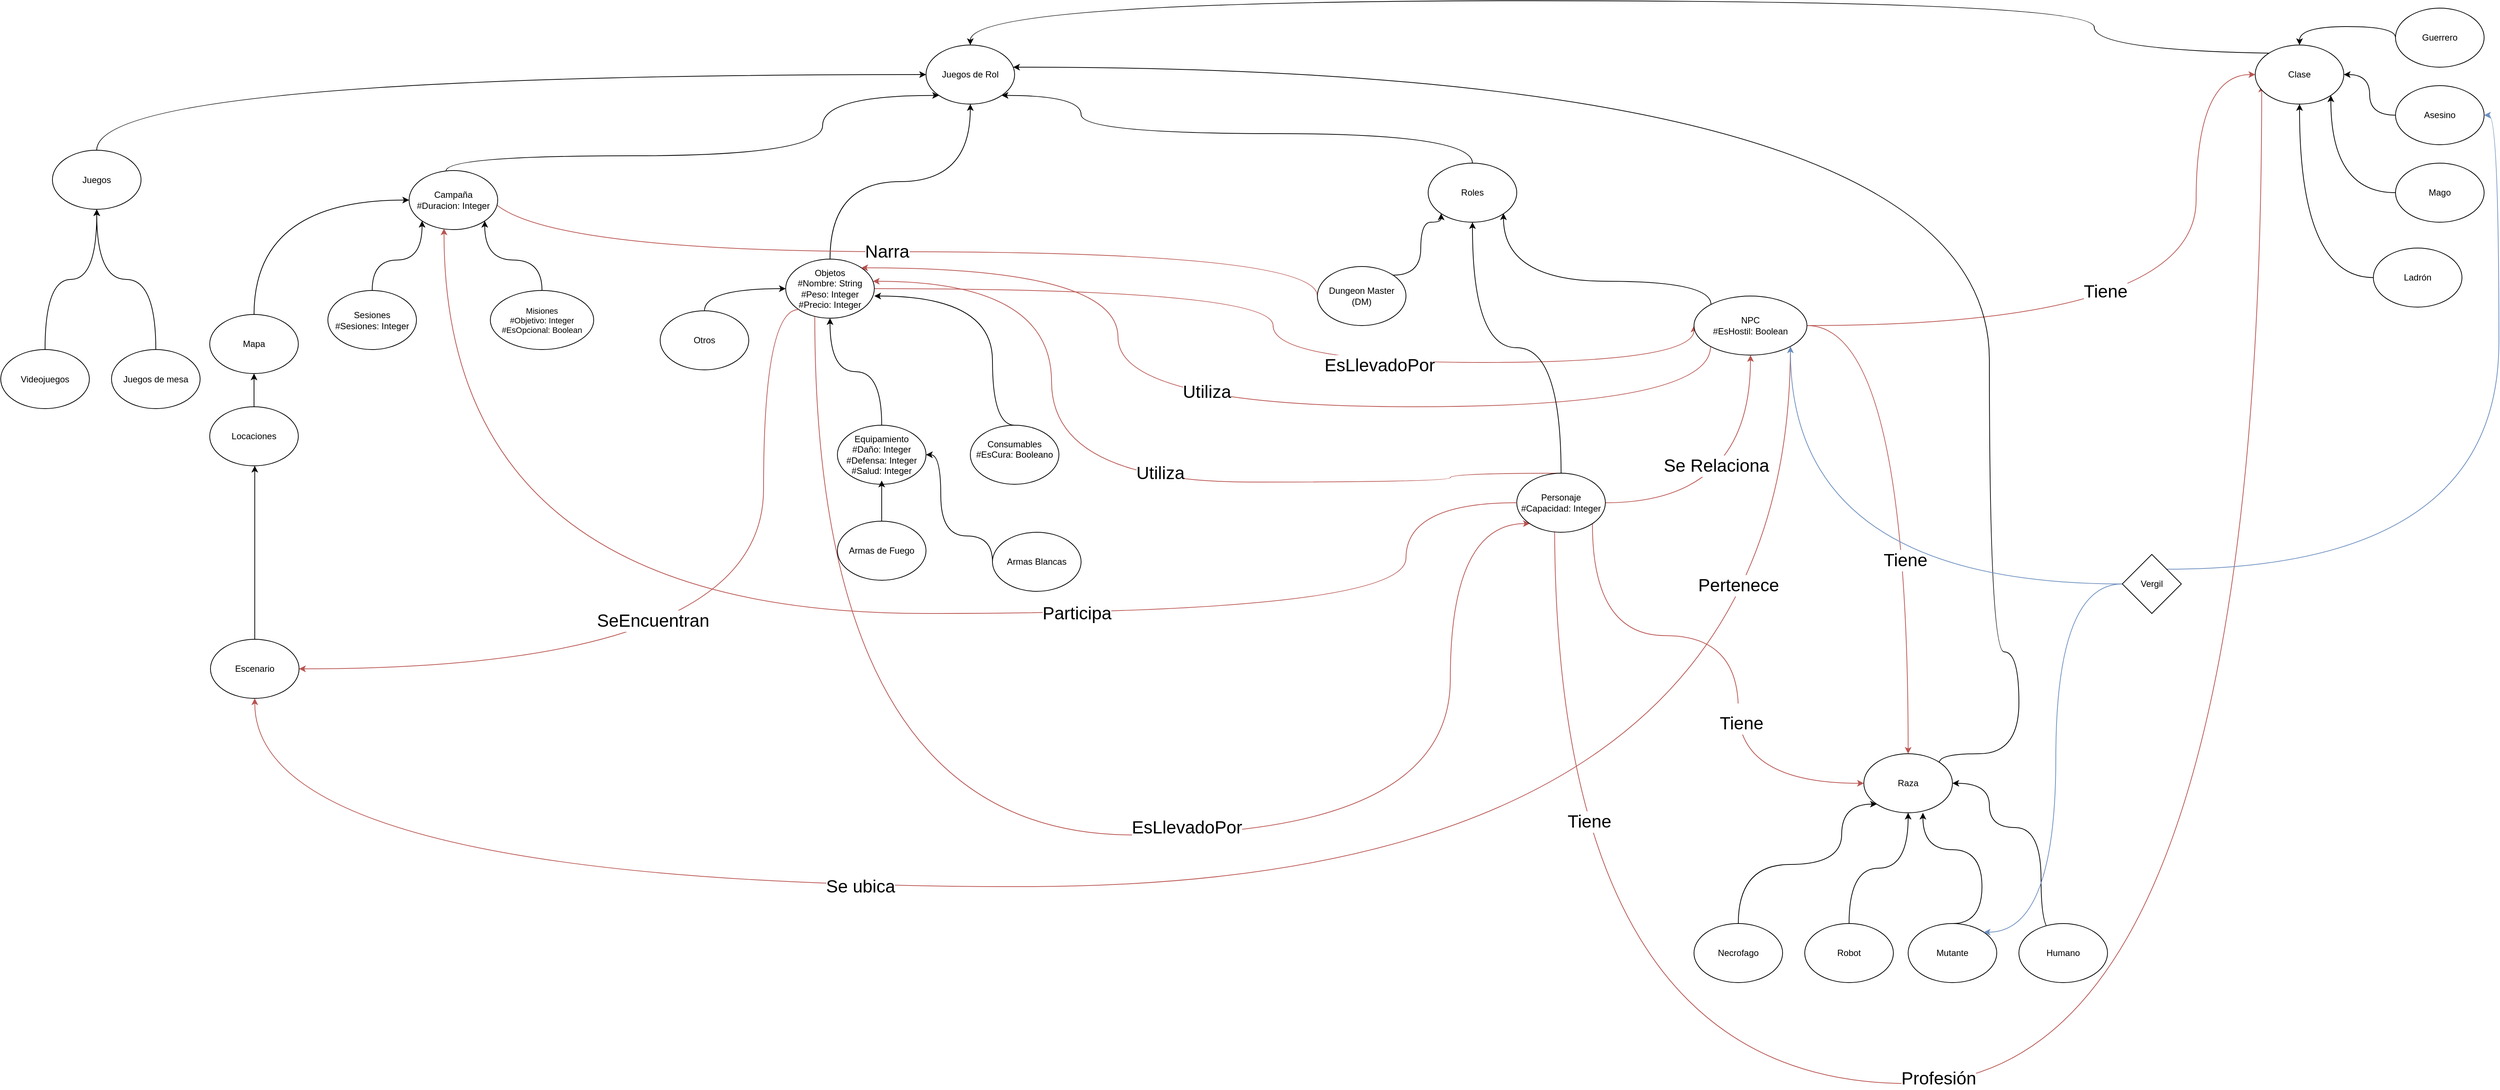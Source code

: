 <mxfile version="14.6.13" type="github">
  <diagram id="ILm2hmo1M7NyO-sgsOFn" name="Page-1">
    <mxGraphModel dx="2110" dy="2756" grid="1" gridSize="10" guides="1" tooltips="1" connect="1" arrows="1" fold="1" page="1" pageScale="1" pageWidth="827" pageHeight="1169" math="0" shadow="0">
      <root>
        <mxCell id="0" />
        <mxCell id="1" parent="0" />
        <mxCell id="UJQYvrC97F9tNQ-9GaD7-1" value="&lt;div&gt;Juegos de Rol&lt;/div&gt;" style="ellipse;whiteSpace=wrap;html=1;" parent="1" vertex="1">
          <mxGeometry x="570" y="-40" width="120" height="80" as="geometry" />
        </mxCell>
        <mxCell id="UJQYvrC97F9tNQ-9GaD7-4" style="edgeStyle=orthogonalEdgeStyle;rounded=0;orthogonalLoop=1;jettySize=auto;html=1;exitX=0.5;exitY=0;exitDx=0;exitDy=0;curved=1;entryX=0;entryY=0.5;entryDx=0;entryDy=0;" parent="1" source="UJQYvrC97F9tNQ-9GaD7-3" target="UJQYvrC97F9tNQ-9GaD7-1" edge="1">
          <mxGeometry relative="1" as="geometry">
            <mxPoint x="30" y="40" as="targetPoint" />
          </mxGeometry>
        </mxCell>
        <mxCell id="UJQYvrC97F9tNQ-9GaD7-3" value="&lt;div&gt;Juegos&lt;/div&gt;" style="ellipse;whiteSpace=wrap;html=1;" parent="1" vertex="1">
          <mxGeometry x="-613" y="102.5" width="120" height="80" as="geometry" />
        </mxCell>
        <mxCell id="SzwKnhuyhr9RkpYv_53w-12" style="edgeStyle=orthogonalEdgeStyle;curved=1;rounded=0;orthogonalLoop=1;jettySize=auto;html=1;" parent="1" source="UJQYvrC97F9tNQ-9GaD7-6" target="UJQYvrC97F9tNQ-9GaD7-3" edge="1">
          <mxGeometry relative="1" as="geometry" />
        </mxCell>
        <mxCell id="UJQYvrC97F9tNQ-9GaD7-6" value="&lt;div&gt;Juegos de mesa&lt;br&gt;&lt;/div&gt;" style="ellipse;whiteSpace=wrap;html=1;" parent="1" vertex="1">
          <mxGeometry x="-533" y="372.5" width="120" height="80" as="geometry" />
        </mxCell>
        <mxCell id="SzwKnhuyhr9RkpYv_53w-13" style="edgeStyle=orthogonalEdgeStyle;curved=1;rounded=0;orthogonalLoop=1;jettySize=auto;html=1;entryX=0.5;entryY=1;entryDx=0;entryDy=0;" parent="1" source="UJQYvrC97F9tNQ-9GaD7-7" target="UJQYvrC97F9tNQ-9GaD7-3" edge="1">
          <mxGeometry relative="1" as="geometry" />
        </mxCell>
        <mxCell id="UJQYvrC97F9tNQ-9GaD7-7" value="Videojuegos" style="ellipse;whiteSpace=wrap;html=1;" parent="1" vertex="1">
          <mxGeometry x="-683" y="372.5" width="120" height="80" as="geometry" />
        </mxCell>
        <mxCell id="UJQYvrC97F9tNQ-9GaD7-27" style="edgeStyle=orthogonalEdgeStyle;rounded=0;orthogonalLoop=1;jettySize=auto;html=1;exitX=0.5;exitY=0;exitDx=0;exitDy=0;curved=1;entryX=1;entryY=1;entryDx=0;entryDy=0;" parent="1" source="UJQYvrC97F9tNQ-9GaD7-10" target="UJQYvrC97F9tNQ-9GaD7-1" edge="1">
          <mxGeometry relative="1" as="geometry">
            <Array as="points">
              <mxPoint x="1310" y="80" />
              <mxPoint x="780" y="80" />
              <mxPoint x="780" y="28" />
            </Array>
            <mxPoint x="1400" y="230" as="sourcePoint" />
            <mxPoint x="730" y="80" as="targetPoint" />
          </mxGeometry>
        </mxCell>
        <mxCell id="UJQYvrC97F9tNQ-9GaD7-10" value="Roles" style="ellipse;whiteSpace=wrap;html=1;" parent="1" vertex="1">
          <mxGeometry x="1250" y="120" width="120" height="80" as="geometry" />
        </mxCell>
        <mxCell id="UJQYvrC97F9tNQ-9GaD7-25" style="edgeStyle=orthogonalEdgeStyle;rounded=0;orthogonalLoop=1;jettySize=auto;html=1;exitX=0.5;exitY=0;exitDx=0;exitDy=0;curved=1;entryX=0.5;entryY=1;entryDx=0;entryDy=0;" parent="1" source="UJQYvrC97F9tNQ-9GaD7-11" target="UJQYvrC97F9tNQ-9GaD7-1" edge="1">
          <mxGeometry relative="1" as="geometry">
            <mxPoint x="900" y="180" as="targetPoint" />
            <Array as="points">
              <mxPoint x="440" y="145" />
              <mxPoint x="630" y="145" />
            </Array>
          </mxGeometry>
        </mxCell>
        <mxCell id="UJQYvrC97F9tNQ-9GaD7-48" value="&lt;font style=&quot;font-size: 24px&quot;&gt;EsLlevadoPor&lt;/font&gt;" style="edgeStyle=orthogonalEdgeStyle;rounded=0;orthogonalLoop=1;jettySize=auto;html=1;fillColor=#f8cecc;strokeColor=#b85450;exitX=0.328;exitY=0.958;exitDx=0;exitDy=0;exitPerimeter=0;curved=1;entryX=0;entryY=1;entryDx=0;entryDy=0;" parent="1" source="UJQYvrC97F9tNQ-9GaD7-11" target="UJQYvrC97F9tNQ-9GaD7-15" edge="1">
          <mxGeometry x="0.153" y="10" relative="1" as="geometry">
            <Array as="points">
              <mxPoint x="419" y="1030" />
              <mxPoint x="1280" y="1030" />
              <mxPoint x="1280" y="608" />
            </Array>
            <mxPoint x="420" y="390" as="sourcePoint" />
            <mxPoint as="offset" />
          </mxGeometry>
        </mxCell>
        <mxCell id="CvNJtpGoJNGtSQXnyby4-31" style="edgeStyle=orthogonalEdgeStyle;curved=1;rounded=0;orthogonalLoop=1;jettySize=auto;html=1;fontSize=24;entryX=0;entryY=0.5;entryDx=0;entryDy=0;fillColor=#f8cecc;strokeColor=#b85450;" edge="1" parent="1" source="UJQYvrC97F9tNQ-9GaD7-11" target="UJQYvrC97F9tNQ-9GaD7-14">
          <mxGeometry relative="1" as="geometry">
            <mxPoint x="1190.0" y="430" as="targetPoint" />
            <Array as="points">
              <mxPoint x="1040" y="290" />
              <mxPoint x="1040" y="390" />
              <mxPoint x="1610" y="390" />
            </Array>
          </mxGeometry>
        </mxCell>
        <mxCell id="CvNJtpGoJNGtSQXnyby4-32" value="EsLlevadoPor" style="edgeLabel;html=1;align=center;verticalAlign=middle;resizable=0;points=[];fontSize=24;" vertex="1" connectable="0" parent="CvNJtpGoJNGtSQXnyby4-31">
          <mxGeometry x="0.245" y="-4" relative="1" as="geometry">
            <mxPoint x="-1" as="offset" />
          </mxGeometry>
        </mxCell>
        <mxCell id="UJQYvrC97F9tNQ-9GaD7-11" value="&lt;div&gt;Objetos&lt;/div&gt;&lt;div&gt;#Nombre: String&lt;br&gt;#Peso: Integer&lt;br&gt;&lt;/div&gt;&lt;div&gt;#Precio: Integer&lt;br&gt;&lt;/div&gt;" style="ellipse;whiteSpace=wrap;html=1;" parent="1" vertex="1">
          <mxGeometry x="380" y="250" width="120" height="80" as="geometry" />
        </mxCell>
        <mxCell id="UJQYvrC97F9tNQ-9GaD7-44" value="&lt;font style=&quot;font-size: 24px&quot;&gt;Narra&lt;/font&gt;" style="edgeStyle=orthogonalEdgeStyle;rounded=0;orthogonalLoop=1;jettySize=auto;html=1;fillColor=#f8cecc;strokeColor=#b85450;entryX=1;entryY=0;entryDx=0;entryDy=0;exitX=0;exitY=0.5;exitDx=0;exitDy=0;curved=1;" parent="1" source="UJQYvrC97F9tNQ-9GaD7-13" target="UJQYvrC97F9tNQ-9GaD7-28" edge="1">
          <mxGeometry relative="1" as="geometry">
            <mxPoint x="1314" y="730" as="targetPoint" />
            <Array as="points">
              <mxPoint x="1100" y="240" />
              <mxPoint x="-28" y="240" />
            </Array>
          </mxGeometry>
        </mxCell>
        <mxCell id="SzwKnhuyhr9RkpYv_53w-10" style="edgeStyle=orthogonalEdgeStyle;curved=1;rounded=0;orthogonalLoop=1;jettySize=auto;html=1;exitX=1;exitY=0;exitDx=0;exitDy=0;entryX=0;entryY=1;entryDx=0;entryDy=0;" parent="1" source="UJQYvrC97F9tNQ-9GaD7-13" target="UJQYvrC97F9tNQ-9GaD7-10" edge="1">
          <mxGeometry relative="1" as="geometry">
            <mxPoint x="1358" y="178" as="targetPoint" />
            <Array as="points">
              <mxPoint x="1240" y="272" />
              <mxPoint x="1240" y="200" />
              <mxPoint x="1268" y="200" />
            </Array>
          </mxGeometry>
        </mxCell>
        <mxCell id="UJQYvrC97F9tNQ-9GaD7-13" value="Dungeon Master&lt;div&gt;(DM)&lt;br&gt;&lt;/div&gt;" style="ellipse;whiteSpace=wrap;html=1;" parent="1" vertex="1">
          <mxGeometry x="1100" y="260" width="120" height="80" as="geometry" />
        </mxCell>
        <mxCell id="SzwKnhuyhr9RkpYv_53w-15" style="edgeStyle=orthogonalEdgeStyle;curved=1;rounded=0;orthogonalLoop=1;jettySize=auto;html=1;" parent="1" source="UJQYvrC97F9tNQ-9GaD7-14" edge="1">
          <mxGeometry relative="1" as="geometry">
            <Array as="points">
              <mxPoint x="1633" y="280" />
              <mxPoint x="1352" y="280" />
            </Array>
            <mxPoint x="1500" y="300" as="sourcePoint" />
            <mxPoint x="1352" y="188" as="targetPoint" />
          </mxGeometry>
        </mxCell>
        <mxCell id="SzwKnhuyhr9RkpYv_53w-19" style="edgeStyle=orthogonalEdgeStyle;curved=1;rounded=0;orthogonalLoop=1;jettySize=auto;html=1;entryX=1;entryY=0;entryDx=0;entryDy=0;fillColor=#f8cecc;strokeColor=#b85450;exitX=0;exitY=1;exitDx=0;exitDy=0;" parent="1" source="UJQYvrC97F9tNQ-9GaD7-14" target="UJQYvrC97F9tNQ-9GaD7-11" edge="1">
          <mxGeometry relative="1" as="geometry">
            <Array as="points">
              <mxPoint x="1632" y="450" />
              <mxPoint x="830" y="450" />
              <mxPoint x="830" y="262" />
            </Array>
          </mxGeometry>
        </mxCell>
        <mxCell id="SzwKnhuyhr9RkpYv_53w-22" value="&lt;font style=&quot;font-size: 24px&quot;&gt;Utiliza&lt;/font&gt;" style="edgeLabel;html=1;align=center;verticalAlign=middle;resizable=0;points=[];" parent="SzwKnhuyhr9RkpYv_53w-19" vertex="1" connectable="0">
          <mxGeometry x="0.036" y="-14" relative="1" as="geometry">
            <mxPoint x="-29" y="-6" as="offset" />
          </mxGeometry>
        </mxCell>
        <mxCell id="SzwKnhuyhr9RkpYv_53w-25" style="edgeStyle=orthogonalEdgeStyle;curved=1;rounded=0;orthogonalLoop=1;jettySize=auto;html=1;entryX=0.5;entryY=1;entryDx=0;entryDy=0;fillColor=#f8cecc;strokeColor=#b85450;exitX=1;exitY=1;exitDx=0;exitDy=0;" parent="1" target="UJQYvrC97F9tNQ-9GaD7-41" edge="1" source="UJQYvrC97F9tNQ-9GaD7-14">
          <mxGeometry relative="1" as="geometry">
            <mxPoint x="250" y="500" as="targetPoint" />
            <mxPoint x="1763" y="340" as="sourcePoint" />
            <Array as="points">
              <mxPoint x="1740" y="1100" />
              <mxPoint x="-339" y="1100" />
            </Array>
          </mxGeometry>
        </mxCell>
        <mxCell id="SzwKnhuyhr9RkpYv_53w-27" value="&lt;div style=&quot;font-size: 24px&quot;&gt;&lt;font style=&quot;font-size: 24px&quot;&gt;Se ubica&lt;/font&gt;&lt;/div&gt;" style="edgeLabel;html=1;align=center;verticalAlign=middle;resizable=0;points=[];" parent="SzwKnhuyhr9RkpYv_53w-25" vertex="1" connectable="0">
          <mxGeometry x="0.2" y="-19" relative="1" as="geometry">
            <mxPoint x="-152" y="19" as="offset" />
          </mxGeometry>
        </mxCell>
        <mxCell id="6iOq0DySqWm2OIO27Hgv-19" style="edgeStyle=orthogonalEdgeStyle;curved=1;rounded=0;orthogonalLoop=1;jettySize=auto;html=1;entryX=0.5;entryY=0;entryDx=0;entryDy=0;fillColor=#f8cecc;strokeColor=#b85450;" parent="1" source="UJQYvrC97F9tNQ-9GaD7-14" target="UJQYvrC97F9tNQ-9GaD7-65" edge="1">
          <mxGeometry relative="1" as="geometry" />
        </mxCell>
        <mxCell id="6iOq0DySqWm2OIO27Hgv-20" style="edgeStyle=orthogonalEdgeStyle;curved=1;rounded=0;orthogonalLoop=1;jettySize=auto;html=1;fillColor=#f8cecc;strokeColor=#b85450;" parent="1" source="UJQYvrC97F9tNQ-9GaD7-14" target="UJQYvrC97F9tNQ-9GaD7-63" edge="1">
          <mxGeometry relative="1" as="geometry">
            <Array as="points">
              <mxPoint x="2290" y="340" />
              <mxPoint x="2290" />
            </Array>
          </mxGeometry>
        </mxCell>
        <mxCell id="UJQYvrC97F9tNQ-9GaD7-14" value="NPC&lt;div&gt;#EsHostil: Boolean&lt;br&gt;&lt;/div&gt;" style="ellipse;whiteSpace=wrap;html=1;" parent="1" vertex="1">
          <mxGeometry x="1610" y="300" width="153" height="80" as="geometry" />
        </mxCell>
        <mxCell id="UJQYvrC97F9tNQ-9GaD7-22" style="edgeStyle=orthogonalEdgeStyle;rounded=0;orthogonalLoop=1;jettySize=auto;html=1;curved=1;exitX=0.5;exitY=0;exitDx=0;exitDy=0;entryX=0.5;entryY=1;entryDx=0;entryDy=0;" parent="1" source="UJQYvrC97F9tNQ-9GaD7-15" target="UJQYvrC97F9tNQ-9GaD7-10" edge="1">
          <mxGeometry relative="1" as="geometry">
            <mxPoint x="1420" y="605" as="targetPoint" />
          </mxGeometry>
        </mxCell>
        <mxCell id="UJQYvrC97F9tNQ-9GaD7-43" value="&lt;font style=&quot;font-size: 24px&quot;&gt;Se Relaciona&lt;/font&gt;" style="edgeStyle=orthogonalEdgeStyle;rounded=0;orthogonalLoop=1;jettySize=auto;html=1;entryX=0.5;entryY=1;entryDx=0;entryDy=0;fillColor=#f8cecc;strokeColor=#b85450;exitX=1;exitY=0.5;exitDx=0;exitDy=0;curved=1;" parent="1" source="UJQYvrC97F9tNQ-9GaD7-15" target="UJQYvrC97F9tNQ-9GaD7-14" edge="1">
          <mxGeometry x="0.243" y="47" relative="1" as="geometry">
            <mxPoint as="offset" />
            <mxPoint x="730" y="650" as="sourcePoint" />
          </mxGeometry>
        </mxCell>
        <mxCell id="UJQYvrC97F9tNQ-9GaD7-45" value="&lt;font style=&quot;font-size: 24px&quot;&gt;Utiliza&lt;/font&gt;" style="edgeStyle=orthogonalEdgeStyle;rounded=0;orthogonalLoop=1;jettySize=auto;html=1;fillColor=#f8cecc;strokeColor=#b85450;curved=1;exitX=0.5;exitY=0;exitDx=0;exitDy=0;" parent="1" source="UJQYvrC97F9tNQ-9GaD7-15" target="UJQYvrC97F9tNQ-9GaD7-11" edge="1">
          <mxGeometry x="-0.087" y="-12" relative="1" as="geometry">
            <Array as="points">
              <mxPoint x="1280" y="552" />
              <mxPoint x="740" y="552" />
              <mxPoint x="740" y="280" />
            </Array>
            <mxPoint x="450" y="490" as="targetPoint" />
            <mxPoint as="offset" />
            <mxPoint x="1080" y="620" as="sourcePoint" />
          </mxGeometry>
        </mxCell>
        <mxCell id="6iOq0DySqWm2OIO27Hgv-14" style="edgeStyle=orthogonalEdgeStyle;curved=1;rounded=0;orthogonalLoop=1;jettySize=auto;html=1;entryX=0;entryY=0.5;entryDx=0;entryDy=0;fillColor=#f8cecc;strokeColor=#b85450;exitX=1;exitY=1;exitDx=0;exitDy=0;" parent="1" source="UJQYvrC97F9tNQ-9GaD7-15" target="UJQYvrC97F9tNQ-9GaD7-65" edge="1">
          <mxGeometry relative="1" as="geometry">
            <mxPoint x="1580" y="740" as="targetPoint" />
            <Array as="points">
              <mxPoint x="1472" y="760" />
              <mxPoint x="1670" y="760" />
              <mxPoint x="1670" y="960" />
            </Array>
          </mxGeometry>
        </mxCell>
        <mxCell id="6iOq0DySqWm2OIO27Hgv-17" value="&lt;font style=&quot;font-size: 24px&quot;&gt;Pertenece&lt;/font&gt;" style="edgeLabel;html=1;align=center;verticalAlign=middle;resizable=0;points=[];" parent="6iOq0DySqWm2OIO27Hgv-14" vertex="1" connectable="0">
          <mxGeometry x="0.094" relative="1" as="geometry">
            <mxPoint y="-112" as="offset" />
          </mxGeometry>
        </mxCell>
        <mxCell id="CvNJtpGoJNGtSQXnyby4-28" value="&lt;br&gt;&lt;font style=&quot;font-size: 24px&quot;&gt;Tiene&lt;/font&gt;" style="edgeLabel;html=1;align=center;verticalAlign=middle;resizable=0;points=[];" vertex="1" connectable="0" parent="6iOq0DySqWm2OIO27Hgv-14">
          <mxGeometry x="0.283" y="4" relative="1" as="geometry">
            <mxPoint as="offset" />
          </mxGeometry>
        </mxCell>
        <mxCell id="6iOq0DySqWm2OIO27Hgv-15" style="edgeStyle=orthogonalEdgeStyle;curved=1;rounded=0;orthogonalLoop=1;jettySize=auto;html=1;entryX=0;entryY=1;entryDx=0;entryDy=0;exitX=0.5;exitY=1;exitDx=0;exitDy=0;fillColor=#f8cecc;strokeColor=#b85450;" parent="1" edge="1">
          <mxGeometry relative="1" as="geometry">
            <mxPoint x="2378.774" y="15.004" as="targetPoint" />
            <mxPoint x="1421.2" y="606.72" as="sourcePoint" />
            <Array as="points">
              <mxPoint x="1421.2" y="1366.72" />
              <mxPoint x="2379.2" y="1366.72" />
            </Array>
          </mxGeometry>
        </mxCell>
        <mxCell id="6iOq0DySqWm2OIO27Hgv-18" value="&lt;font style=&quot;font-size: 24px&quot;&gt;Profesión&lt;/font&gt;" style="edgeLabel;html=1;align=center;verticalAlign=middle;resizable=0;points=[];" parent="6iOq0DySqWm2OIO27Hgv-15" vertex="1" connectable="0">
          <mxGeometry x="-0.047" y="23" relative="1" as="geometry">
            <mxPoint x="-183" y="16" as="offset" />
          </mxGeometry>
        </mxCell>
        <mxCell id="CvNJtpGoJNGtSQXnyby4-29" value="&lt;font style=&quot;font-size: 24px&quot;&gt;Tiene&lt;/font&gt;" style="edgeLabel;html=1;align=center;verticalAlign=middle;resizable=0;points=[];" vertex="1" connectable="0" parent="6iOq0DySqWm2OIO27Hgv-15">
          <mxGeometry x="-0.736" y="47" relative="1" as="geometry">
            <mxPoint as="offset" />
          </mxGeometry>
        </mxCell>
        <mxCell id="UJQYvrC97F9tNQ-9GaD7-15" value="&lt;div&gt;Personaje&lt;br&gt;#Capacidad: Integer&lt;br&gt;&lt;/div&gt;" style="ellipse;whiteSpace=wrap;html=1;" parent="1" vertex="1">
          <mxGeometry x="1370" y="540" width="120" height="80" as="geometry" />
        </mxCell>
        <mxCell id="UJQYvrC97F9tNQ-9GaD7-50" style="edgeStyle=orthogonalEdgeStyle;rounded=0;orthogonalLoop=1;jettySize=auto;html=1;entryX=0;entryY=0.5;entryDx=0;entryDy=0;curved=1;exitX=0.5;exitY=0;exitDx=0;exitDy=0;" parent="1" source="UJQYvrC97F9tNQ-9GaD7-16" target="UJQYvrC97F9tNQ-9GaD7-11" edge="1">
          <mxGeometry relative="1" as="geometry" />
        </mxCell>
        <mxCell id="UJQYvrC97F9tNQ-9GaD7-16" value="&lt;div&gt;Otros&lt;/div&gt;" style="ellipse;whiteSpace=wrap;html=1;" parent="1" vertex="1">
          <mxGeometry x="210" y="320" width="120" height="80" as="geometry" />
        </mxCell>
        <mxCell id="SzwKnhuyhr9RkpYv_53w-11" style="edgeStyle=orthogonalEdgeStyle;curved=1;rounded=0;orthogonalLoop=1;jettySize=auto;html=1;entryX=0.5;entryY=1;entryDx=0;entryDy=0;" parent="1" source="UJQYvrC97F9tNQ-9GaD7-17" target="UJQYvrC97F9tNQ-9GaD7-11" edge="1">
          <mxGeometry relative="1" as="geometry" />
        </mxCell>
        <mxCell id="UJQYvrC97F9tNQ-9GaD7-17" value="&lt;div&gt;Equipamiento&lt;/div&gt;&lt;div&gt;#Daño: Integer&lt;/div&gt;&lt;div&gt;#Defensa: Integer&lt;/div&gt;&lt;div&gt;#Salud: Integer&lt;br&gt;&lt;/div&gt;" style="ellipse;whiteSpace=wrap;html=1;" parent="1" vertex="1">
          <mxGeometry x="450" y="475" width="120" height="80" as="geometry" />
        </mxCell>
        <mxCell id="UJQYvrC97F9tNQ-9GaD7-20" style="edgeStyle=orthogonalEdgeStyle;rounded=0;orthogonalLoop=1;jettySize=auto;html=1;exitX=0.5;exitY=0;exitDx=0;exitDy=0;curved=1;" parent="1" source="UJQYvrC97F9tNQ-9GaD7-18" edge="1">
          <mxGeometry relative="1" as="geometry">
            <mxPoint x="500" y="300" as="targetPoint" />
            <Array as="points">
              <mxPoint x="660" y="300" />
            </Array>
          </mxGeometry>
        </mxCell>
        <mxCell id="UJQYvrC97F9tNQ-9GaD7-18" value="&lt;div&gt;Consumables&lt;/div&gt;&lt;div&gt;#EsCura: Booleano&lt;/div&gt;&lt;div&gt;&lt;br&gt;&lt;/div&gt;" style="ellipse;whiteSpace=wrap;html=1;" parent="1" vertex="1">
          <mxGeometry x="630" y="475" width="120" height="80" as="geometry" />
        </mxCell>
        <mxCell id="UJQYvrC97F9tNQ-9GaD7-51" style="edgeStyle=orthogonalEdgeStyle;rounded=0;orthogonalLoop=1;jettySize=auto;html=1;curved=1;entryX=0;entryY=1;entryDx=0;entryDy=0;" parent="1" source="UJQYvrC97F9tNQ-9GaD7-28" target="UJQYvrC97F9tNQ-9GaD7-1" edge="1">
          <mxGeometry relative="1" as="geometry">
            <mxPoint x="90" y="182.5" as="targetPoint" />
            <Array as="points">
              <mxPoint x="-80" y="110" />
              <mxPoint x="430" y="110" />
              <mxPoint x="430" y="28" />
            </Array>
          </mxGeometry>
        </mxCell>
        <mxCell id="UJQYvrC97F9tNQ-9GaD7-28" value="&lt;div&gt;Campaña&lt;/div&gt;&lt;div&gt;#Duracion: Integer&lt;br&gt;&lt;/div&gt;" style="ellipse;whiteSpace=wrap;html=1;" parent="1" vertex="1">
          <mxGeometry x="-130" y="130" width="120" height="80" as="geometry" />
        </mxCell>
        <mxCell id="UJQYvrC97F9tNQ-9GaD7-36" style="edgeStyle=orthogonalEdgeStyle;rounded=0;orthogonalLoop=1;jettySize=auto;html=1;exitX=0.5;exitY=0;exitDx=0;exitDy=0;curved=1;entryX=0;entryY=0.5;entryDx=0;entryDy=0;" parent="1" source="UJQYvrC97F9tNQ-9GaD7-29" edge="1" target="UJQYvrC97F9tNQ-9GaD7-28">
          <mxGeometry relative="1" as="geometry">
            <Array as="points">
              <mxPoint x="-340" y="170" />
            </Array>
            <mxPoint x="-140" y="305" as="targetPoint" />
          </mxGeometry>
        </mxCell>
        <mxCell id="UJQYvrC97F9tNQ-9GaD7-29" value="&lt;div&gt;Mapa&lt;/div&gt;" style="ellipse;whiteSpace=wrap;html=1;" parent="1" vertex="1">
          <mxGeometry x="-400" y="325" width="120" height="80" as="geometry" />
        </mxCell>
        <mxCell id="UJQYvrC97F9tNQ-9GaD7-35" style="edgeStyle=orthogonalEdgeStyle;rounded=0;orthogonalLoop=1;jettySize=auto;html=1;curved=1;entryX=0;entryY=1;entryDx=0;entryDy=0;" parent="1" source="UJQYvrC97F9tNQ-9GaD7-30" target="UJQYvrC97F9tNQ-9GaD7-28" edge="1">
          <mxGeometry relative="1" as="geometry">
            <mxPoint x="-110" y="341" as="targetPoint" />
          </mxGeometry>
        </mxCell>
        <mxCell id="UJQYvrC97F9tNQ-9GaD7-30" value="&lt;div&gt;Sesiones&lt;/div&gt;&lt;div&gt;#Sesiones: Integer&lt;/div&gt;" style="ellipse;whiteSpace=wrap;html=1;" parent="1" vertex="1">
          <mxGeometry x="-240" y="292.5" width="120" height="80" as="geometry" />
        </mxCell>
        <mxCell id="UJQYvrC97F9tNQ-9GaD7-40" style="edgeStyle=orthogonalEdgeStyle;rounded=0;orthogonalLoop=1;jettySize=auto;html=1;entryX=0.5;entryY=1;entryDx=0;entryDy=0;exitX=0.5;exitY=0;exitDx=0;exitDy=0;" parent="1" source="UJQYvrC97F9tNQ-9GaD7-38" target="UJQYvrC97F9tNQ-9GaD7-29" edge="1">
          <mxGeometry relative="1" as="geometry">
            <mxPoint x="-340" y="430" as="targetPoint" />
            <Array as="points" />
            <mxPoint x="-340" y="430" as="sourcePoint" />
          </mxGeometry>
        </mxCell>
        <mxCell id="UJQYvrC97F9tNQ-9GaD7-38" value="&lt;div&gt;Locaciones&lt;/div&gt;" style="ellipse;whiteSpace=wrap;html=1;" parent="1" vertex="1">
          <mxGeometry x="-400" y="450" width="120" height="80" as="geometry" />
        </mxCell>
        <mxCell id="UJQYvrC97F9tNQ-9GaD7-42" style="edgeStyle=orthogonalEdgeStyle;rounded=0;orthogonalLoop=1;jettySize=auto;html=1;" parent="1" source="UJQYvrC97F9tNQ-9GaD7-41" target="UJQYvrC97F9tNQ-9GaD7-38" edge="1">
          <mxGeometry relative="1" as="geometry">
            <Array as="points">
              <mxPoint x="-339" y="665" />
              <mxPoint x="-339" y="665" />
            </Array>
          </mxGeometry>
        </mxCell>
        <mxCell id="FlBANSL4gSkgFVg6_J4F-5" style="edgeStyle=orthogonalEdgeStyle;rounded=0;orthogonalLoop=1;jettySize=auto;html=1;fillColor=#f8cecc;strokeColor=#b85450;entryX=1;entryY=0.5;entryDx=0;entryDy=0;exitX=0;exitY=1;exitDx=0;exitDy=0;curved=1;" parent="1" source="UJQYvrC97F9tNQ-9GaD7-11" target="UJQYvrC97F9tNQ-9GaD7-41" edge="1">
          <mxGeometry relative="1" as="geometry">
            <mxPoint x="-420" y="800" as="targetPoint" />
            <mxPoint x="390" y="440" as="sourcePoint" />
            <Array as="points">
              <mxPoint x="350" y="318" />
              <mxPoint x="350" y="805" />
            </Array>
          </mxGeometry>
        </mxCell>
        <mxCell id="FlBANSL4gSkgFVg6_J4F-6" value="&lt;div&gt;SeEncuentran&lt;/div&gt;" style="edgeLabel;html=1;align=center;verticalAlign=middle;resizable=0;points=[];fontSize=24;" parent="FlBANSL4gSkgFVg6_J4F-5" vertex="1" connectable="0">
          <mxGeometry x="0.012" y="1" relative="1" as="geometry">
            <mxPoint x="-96" y="-66" as="offset" />
          </mxGeometry>
        </mxCell>
        <mxCell id="CvNJtpGoJNGtSQXnyby4-33" value="" style="edgeLabel;html=1;align=center;verticalAlign=middle;resizable=0;points=[];fontSize=24;" vertex="1" connectable="0" parent="FlBANSL4gSkgFVg6_J4F-5">
          <mxGeometry x="0.158" y="-65" relative="1" as="geometry">
            <mxPoint as="offset" />
          </mxGeometry>
        </mxCell>
        <mxCell id="SzwKnhuyhr9RkpYv_53w-2" style="edgeStyle=orthogonalEdgeStyle;rounded=0;orthogonalLoop=1;jettySize=auto;html=1;" parent="1" edge="1">
          <mxGeometry relative="1" as="geometry">
            <mxPoint x="-278.724" y="815" as="targetPoint" />
            <mxPoint x="-279" y="815" as="sourcePoint" />
          </mxGeometry>
        </mxCell>
        <mxCell id="UJQYvrC97F9tNQ-9GaD7-41" value="&lt;div&gt;Escenario&lt;/div&gt;" style="ellipse;whiteSpace=wrap;html=1;" parent="1" vertex="1">
          <mxGeometry x="-399" y="765" width="120" height="80" as="geometry" />
        </mxCell>
        <mxCell id="UJQYvrC97F9tNQ-9GaD7-55" style="edgeStyle=orthogonalEdgeStyle;rounded=0;orthogonalLoop=1;jettySize=auto;html=1;entryX=1;entryY=1;entryDx=0;entryDy=0;exitX=0.5;exitY=0;exitDx=0;exitDy=0;curved=1;" parent="1" source="UJQYvrC97F9tNQ-9GaD7-54" target="UJQYvrC97F9tNQ-9GaD7-28" edge="1">
          <mxGeometry relative="1" as="geometry">
            <mxPoint x="-70" y="680" as="targetPoint" />
          </mxGeometry>
        </mxCell>
        <mxCell id="UJQYvrC97F9tNQ-9GaD7-54" value="&lt;div style=&quot;font-size: 11px&quot;&gt;Misiones&lt;/div&gt;&lt;div style=&quot;font-size: 11px&quot;&gt;#Objetivo: Integer&lt;/div&gt;&lt;div style=&quot;font-size: 11px&quot;&gt;#EsOpcional: Boolean&lt;br&gt;&lt;/div&gt;" style="ellipse;whiteSpace=wrap;html=1;" parent="1" vertex="1">
          <mxGeometry x="-20" y="292.5" width="140" height="80" as="geometry" />
        </mxCell>
        <mxCell id="UJQYvrC97F9tNQ-9GaD7-57" value="&lt;div style=&quot;font-size: 24px&quot;&gt;&lt;font style=&quot;font-size: 24px&quot;&gt;Participa&lt;/font&gt;&lt;/div&gt;" style="edgeStyle=orthogonalEdgeStyle;rounded=0;orthogonalLoop=1;jettySize=auto;html=1;fillColor=#f8cecc;strokeColor=#b85450;entryX=0.394;entryY=0.982;entryDx=0;entryDy=0;curved=1;entryPerimeter=0;exitX=0;exitY=0.5;exitDx=0;exitDy=0;" parent="1" source="UJQYvrC97F9tNQ-9GaD7-15" target="UJQYvrC97F9tNQ-9GaD7-28" edge="1">
          <mxGeometry x="-0.297" relative="1" as="geometry">
            <mxPoint x="1388" y="608" as="sourcePoint" />
            <mxPoint as="offset" />
            <Array as="points">
              <mxPoint x="1220" y="580" />
              <mxPoint x="1220" y="730" />
              <mxPoint x="-83" y="730" />
            </Array>
            <mxPoint x="-130" y="565" as="targetPoint" />
          </mxGeometry>
        </mxCell>
        <mxCell id="6iOq0DySqWm2OIO27Hgv-13" style="edgeStyle=orthogonalEdgeStyle;curved=1;rounded=0;orthogonalLoop=1;jettySize=auto;html=1;entryX=0.5;entryY=0;entryDx=0;entryDy=0;exitX=1;exitY=0;exitDx=0;exitDy=0;" parent="1" source="UJQYvrC97F9tNQ-9GaD7-63" target="UJQYvrC97F9tNQ-9GaD7-1" edge="1">
          <mxGeometry relative="1" as="geometry">
            <mxPoint x="840" y="-60" as="targetPoint" />
            <Array as="points">
              <mxPoint x="2152" y="-100" />
              <mxPoint x="630" y="-100" />
            </Array>
          </mxGeometry>
        </mxCell>
        <mxCell id="UJQYvrC97F9tNQ-9GaD7-63" value="&lt;div&gt;Clase&lt;/div&gt;" style="ellipse;whiteSpace=wrap;html=1;" parent="1" vertex="1">
          <mxGeometry x="2370" y="-40" width="120" height="80" as="geometry" />
        </mxCell>
        <mxCell id="6iOq0DySqWm2OIO27Hgv-11" style="edgeStyle=orthogonalEdgeStyle;curved=1;rounded=0;orthogonalLoop=1;jettySize=auto;html=1;exitX=1;exitY=0;exitDx=0;exitDy=0;" parent="1" source="UJQYvrC97F9tNQ-9GaD7-65" target="UJQYvrC97F9tNQ-9GaD7-1" edge="1">
          <mxGeometry relative="1" as="geometry">
            <mxPoint x="690" y="-10" as="targetPoint" />
            <Array as="points">
              <mxPoint x="1942" y="920" />
              <mxPoint x="2050" y="920" />
              <mxPoint x="2050" y="782" />
              <mxPoint x="2010" y="782" />
              <mxPoint x="2010" y="-10" />
            </Array>
          </mxGeometry>
        </mxCell>
        <mxCell id="UJQYvrC97F9tNQ-9GaD7-65" value="&lt;div&gt;Raza&lt;/div&gt;" style="ellipse;whiteSpace=wrap;html=1;" parent="1" vertex="1">
          <mxGeometry x="1840" y="920" width="120" height="80" as="geometry" />
        </mxCell>
        <mxCell id="6iOq0DySqWm2OIO27Hgv-21" value="&lt;font style=&quot;font-size: 24px&quot;&gt;Tiene&lt;/font&gt;" style="edgeLabel;html=1;align=center;verticalAlign=middle;resizable=0;points=[];" parent="1" vertex="1" connectable="0">
          <mxGeometry x="1640" y="780" as="geometry">
            <mxPoint x="256" y="-122" as="offset" />
          </mxGeometry>
        </mxCell>
        <mxCell id="6iOq0DySqWm2OIO27Hgv-22" value="Tiene" style="edgeLabel;html=1;align=center;verticalAlign=middle;resizable=0;points=[];fontSize=24;" parent="1" vertex="1" connectable="0">
          <mxGeometry x="1686.5" y="540" as="geometry">
            <mxPoint x="480" y="-246" as="offset" />
          </mxGeometry>
        </mxCell>
        <mxCell id="CvNJtpGoJNGtSQXnyby4-5" style="edgeStyle=orthogonalEdgeStyle;rounded=0;orthogonalLoop=1;jettySize=auto;html=1;entryX=0;entryY=1;entryDx=0;entryDy=0;curved=1;" edge="1" parent="1" source="CvNJtpGoJNGtSQXnyby4-1" target="UJQYvrC97F9tNQ-9GaD7-65">
          <mxGeometry relative="1" as="geometry">
            <Array as="points">
              <mxPoint x="1810" y="1070" />
              <mxPoint x="1810" y="988" />
            </Array>
          </mxGeometry>
        </mxCell>
        <mxCell id="CvNJtpGoJNGtSQXnyby4-1" value="Necrofago" style="ellipse;whiteSpace=wrap;html=1;" vertex="1" parent="1">
          <mxGeometry x="1610" y="1150" width="120" height="80" as="geometry" />
        </mxCell>
        <mxCell id="CvNJtpGoJNGtSQXnyby4-8" style="edgeStyle=orthogonalEdgeStyle;curved=1;rounded=0;orthogonalLoop=1;jettySize=auto;html=1;entryX=1;entryY=0.5;entryDx=0;entryDy=0;exitX=0.5;exitY=0;exitDx=0;exitDy=0;" edge="1" parent="1" source="CvNJtpGoJNGtSQXnyby4-2" target="UJQYvrC97F9tNQ-9GaD7-65">
          <mxGeometry relative="1" as="geometry">
            <Array as="points">
              <mxPoint x="2080" y="1160" />
              <mxPoint x="2080" y="1020" />
              <mxPoint x="2010" y="1020" />
              <mxPoint x="2010" y="960" />
            </Array>
          </mxGeometry>
        </mxCell>
        <mxCell id="CvNJtpGoJNGtSQXnyby4-2" value="Humano" style="ellipse;whiteSpace=wrap;html=1;" vertex="1" parent="1">
          <mxGeometry x="2050" y="1150" width="120" height="80" as="geometry" />
        </mxCell>
        <mxCell id="CvNJtpGoJNGtSQXnyby4-7" style="edgeStyle=orthogonalEdgeStyle;curved=1;rounded=0;orthogonalLoop=1;jettySize=auto;html=1;exitX=0.5;exitY=0;exitDx=0;exitDy=0;" edge="1" parent="1" source="CvNJtpGoJNGtSQXnyby4-3">
          <mxGeometry relative="1" as="geometry">
            <mxPoint x="1920" y="1000" as="targetPoint" />
            <Array as="points">
              <mxPoint x="2000" y="1150" />
              <mxPoint x="2000" y="1050" />
              <mxPoint x="1920" y="1050" />
            </Array>
          </mxGeometry>
        </mxCell>
        <mxCell id="CvNJtpGoJNGtSQXnyby4-3" value="Mutante" style="ellipse;whiteSpace=wrap;html=1;" vertex="1" parent="1">
          <mxGeometry x="1900" y="1150" width="120" height="80" as="geometry" />
        </mxCell>
        <mxCell id="CvNJtpGoJNGtSQXnyby4-6" style="edgeStyle=orthogonalEdgeStyle;rounded=0;orthogonalLoop=1;jettySize=auto;html=1;entryX=0.5;entryY=1;entryDx=0;entryDy=0;curved=1;" edge="1" parent="1" source="CvNJtpGoJNGtSQXnyby4-4" target="UJQYvrC97F9tNQ-9GaD7-65">
          <mxGeometry relative="1" as="geometry" />
        </mxCell>
        <mxCell id="CvNJtpGoJNGtSQXnyby4-4" value="Robot" style="ellipse;whiteSpace=wrap;html=1;" vertex="1" parent="1">
          <mxGeometry x="1760" y="1150" width="120" height="80" as="geometry" />
        </mxCell>
        <mxCell id="CvNJtpGoJNGtSQXnyby4-16" style="edgeStyle=orthogonalEdgeStyle;curved=1;rounded=0;orthogonalLoop=1;jettySize=auto;html=1;entryX=0.5;entryY=1;entryDx=0;entryDy=0;exitX=0;exitY=0.5;exitDx=0;exitDy=0;" edge="1" parent="1" source="CvNJtpGoJNGtSQXnyby4-9" target="UJQYvrC97F9tNQ-9GaD7-63">
          <mxGeometry relative="1" as="geometry">
            <Array as="points">
              <mxPoint x="2430" y="275" />
            </Array>
          </mxGeometry>
        </mxCell>
        <mxCell id="CvNJtpGoJNGtSQXnyby4-9" value="Ladrón" style="ellipse;whiteSpace=wrap;html=1;" vertex="1" parent="1">
          <mxGeometry x="2530" y="235" width="120" height="80" as="geometry" />
        </mxCell>
        <mxCell id="CvNJtpGoJNGtSQXnyby4-15" style="edgeStyle=orthogonalEdgeStyle;curved=1;rounded=0;orthogonalLoop=1;jettySize=auto;html=1;entryX=1;entryY=1;entryDx=0;entryDy=0;" edge="1" parent="1" source="CvNJtpGoJNGtSQXnyby4-10" target="UJQYvrC97F9tNQ-9GaD7-63">
          <mxGeometry relative="1" as="geometry" />
        </mxCell>
        <mxCell id="CvNJtpGoJNGtSQXnyby4-10" value="Mago" style="ellipse;whiteSpace=wrap;html=1;" vertex="1" parent="1">
          <mxGeometry x="2560" y="120" width="120" height="80" as="geometry" />
        </mxCell>
        <mxCell id="CvNJtpGoJNGtSQXnyby4-14" style="edgeStyle=orthogonalEdgeStyle;curved=1;rounded=0;orthogonalLoop=1;jettySize=auto;html=1;entryX=1;entryY=0.5;entryDx=0;entryDy=0;" edge="1" parent="1" source="CvNJtpGoJNGtSQXnyby4-11" target="UJQYvrC97F9tNQ-9GaD7-63">
          <mxGeometry relative="1" as="geometry" />
        </mxCell>
        <mxCell id="CvNJtpGoJNGtSQXnyby4-11" value="Asesino" style="ellipse;whiteSpace=wrap;html=1;" vertex="1" parent="1">
          <mxGeometry x="2560" y="15" width="120" height="80" as="geometry" />
        </mxCell>
        <mxCell id="CvNJtpGoJNGtSQXnyby4-13" style="edgeStyle=orthogonalEdgeStyle;curved=1;rounded=0;orthogonalLoop=1;jettySize=auto;html=1;entryX=0.5;entryY=0;entryDx=0;entryDy=0;exitX=0;exitY=0.5;exitDx=0;exitDy=0;" edge="1" parent="1" source="CvNJtpGoJNGtSQXnyby4-12" target="UJQYvrC97F9tNQ-9GaD7-63">
          <mxGeometry relative="1" as="geometry">
            <Array as="points">
              <mxPoint x="2560" y="-65" />
              <mxPoint x="2430" y="-65" />
            </Array>
          </mxGeometry>
        </mxCell>
        <mxCell id="CvNJtpGoJNGtSQXnyby4-12" value="Guerrero" style="ellipse;whiteSpace=wrap;html=1;" vertex="1" parent="1">
          <mxGeometry x="2560" y="-90" width="120" height="80" as="geometry" />
        </mxCell>
        <mxCell id="CvNJtpGoJNGtSQXnyby4-19" style="edgeStyle=orthogonalEdgeStyle;curved=1;rounded=0;orthogonalLoop=1;jettySize=auto;html=1;" edge="1" parent="1" source="CvNJtpGoJNGtSQXnyby4-17">
          <mxGeometry relative="1" as="geometry">
            <mxPoint x="510" y="550" as="targetPoint" />
          </mxGeometry>
        </mxCell>
        <mxCell id="CvNJtpGoJNGtSQXnyby4-17" value="Armas de Fuego" style="ellipse;whiteSpace=wrap;html=1;" vertex="1" parent="1">
          <mxGeometry x="450" y="605" width="120" height="80" as="geometry" />
        </mxCell>
        <mxCell id="CvNJtpGoJNGtSQXnyby4-20" style="edgeStyle=orthogonalEdgeStyle;curved=1;rounded=0;orthogonalLoop=1;jettySize=auto;html=1;entryX=1;entryY=0.5;entryDx=0;entryDy=0;exitX=0;exitY=0.5;exitDx=0;exitDy=0;" edge="1" parent="1" source="CvNJtpGoJNGtSQXnyby4-18" target="UJQYvrC97F9tNQ-9GaD7-17">
          <mxGeometry relative="1" as="geometry">
            <Array as="points">
              <mxPoint x="660" y="625" />
              <mxPoint x="590" y="625" />
              <mxPoint x="590" y="515" />
            </Array>
          </mxGeometry>
        </mxCell>
        <mxCell id="CvNJtpGoJNGtSQXnyby4-18" value="&lt;div&gt;Armas Blancas&lt;/div&gt;" style="ellipse;whiteSpace=wrap;html=1;" vertex="1" parent="1">
          <mxGeometry x="660" y="620" width="120" height="80" as="geometry" />
        </mxCell>
        <mxCell id="CvNJtpGoJNGtSQXnyby4-22" style="edgeStyle=orthogonalEdgeStyle;curved=1;rounded=0;orthogonalLoop=1;jettySize=auto;html=1;exitX=1;exitY=0;exitDx=0;exitDy=0;entryX=1;entryY=0.5;entryDx=0;entryDy=0;fillColor=#dae8fc;strokeColor=#6c8ebf;" edge="1" parent="1" source="CvNJtpGoJNGtSQXnyby4-21" target="CvNJtpGoJNGtSQXnyby4-11">
          <mxGeometry relative="1" as="geometry">
            <mxPoint x="2250" y="620" as="targetPoint" />
          </mxGeometry>
        </mxCell>
        <mxCell id="CvNJtpGoJNGtSQXnyby4-25" style="edgeStyle=orthogonalEdgeStyle;curved=1;rounded=0;orthogonalLoop=1;jettySize=auto;html=1;entryX=1;entryY=0;entryDx=0;entryDy=0;fillColor=#dae8fc;strokeColor=#6c8ebf;" edge="1" parent="1" source="CvNJtpGoJNGtSQXnyby4-21" target="CvNJtpGoJNGtSQXnyby4-3">
          <mxGeometry relative="1" as="geometry">
            <Array as="points">
              <mxPoint x="2100" y="690" />
              <mxPoint x="2100" y="1162" />
            </Array>
          </mxGeometry>
        </mxCell>
        <mxCell id="CvNJtpGoJNGtSQXnyby4-26" style="edgeStyle=orthogonalEdgeStyle;curved=1;rounded=0;orthogonalLoop=1;jettySize=auto;html=1;entryX=1;entryY=1;entryDx=0;entryDy=0;fillColor=#dae8fc;strokeColor=#6c8ebf;" edge="1" parent="1" source="CvNJtpGoJNGtSQXnyby4-21" target="UJQYvrC97F9tNQ-9GaD7-14">
          <mxGeometry relative="1" as="geometry" />
        </mxCell>
        <mxCell id="CvNJtpGoJNGtSQXnyby4-21" value="&lt;div&gt;Vergil&lt;/div&gt;" style="rhombus;whiteSpace=wrap;html=1;" vertex="1" parent="1">
          <mxGeometry x="2190" y="650" width="80" height="80" as="geometry" />
        </mxCell>
      </root>
    </mxGraphModel>
  </diagram>
</mxfile>

